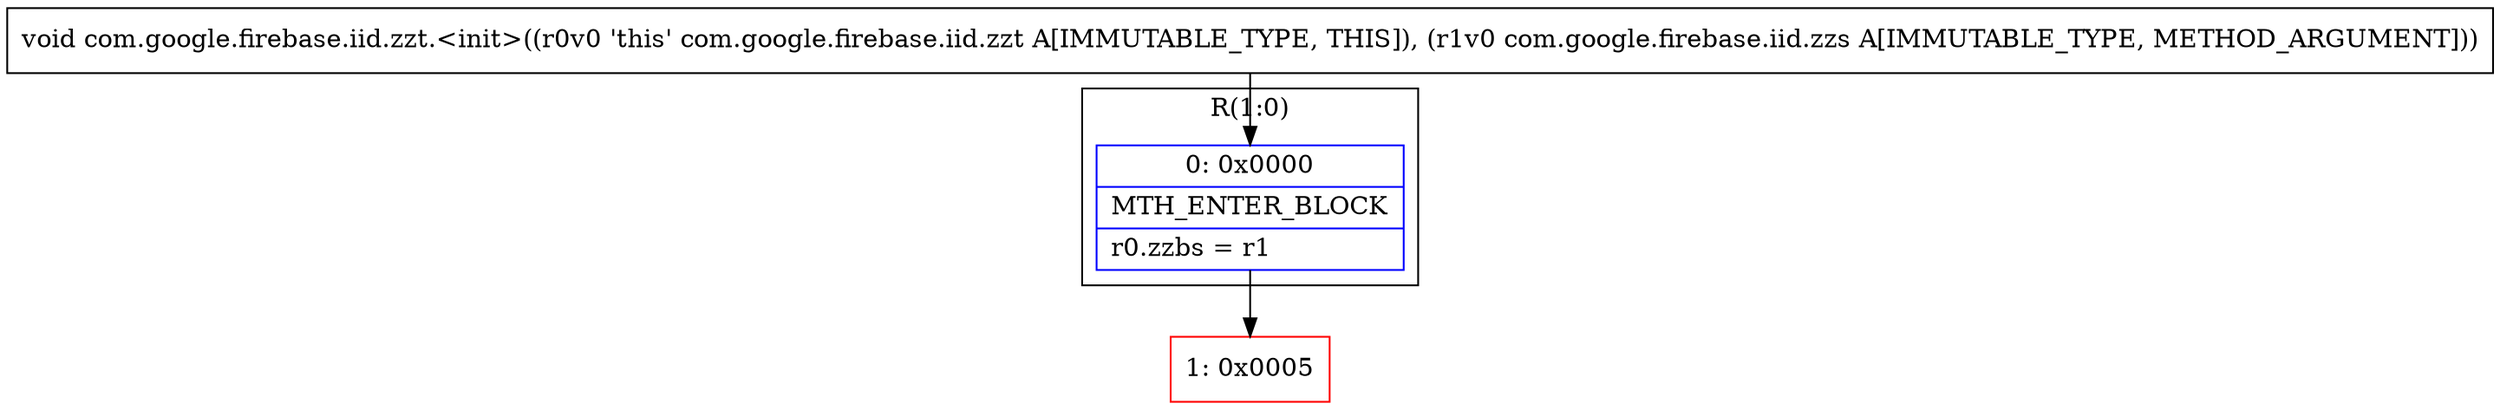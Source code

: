 digraph "CFG forcom.google.firebase.iid.zzt.\<init\>(Lcom\/google\/firebase\/iid\/zzs;)V" {
subgraph cluster_Region_1688192136 {
label = "R(1:0)";
node [shape=record,color=blue];
Node_0 [shape=record,label="{0\:\ 0x0000|MTH_ENTER_BLOCK\l|r0.zzbs = r1\l}"];
}
Node_1 [shape=record,color=red,label="{1\:\ 0x0005}"];
MethodNode[shape=record,label="{void com.google.firebase.iid.zzt.\<init\>((r0v0 'this' com.google.firebase.iid.zzt A[IMMUTABLE_TYPE, THIS]), (r1v0 com.google.firebase.iid.zzs A[IMMUTABLE_TYPE, METHOD_ARGUMENT])) }"];
MethodNode -> Node_0;
Node_0 -> Node_1;
}

